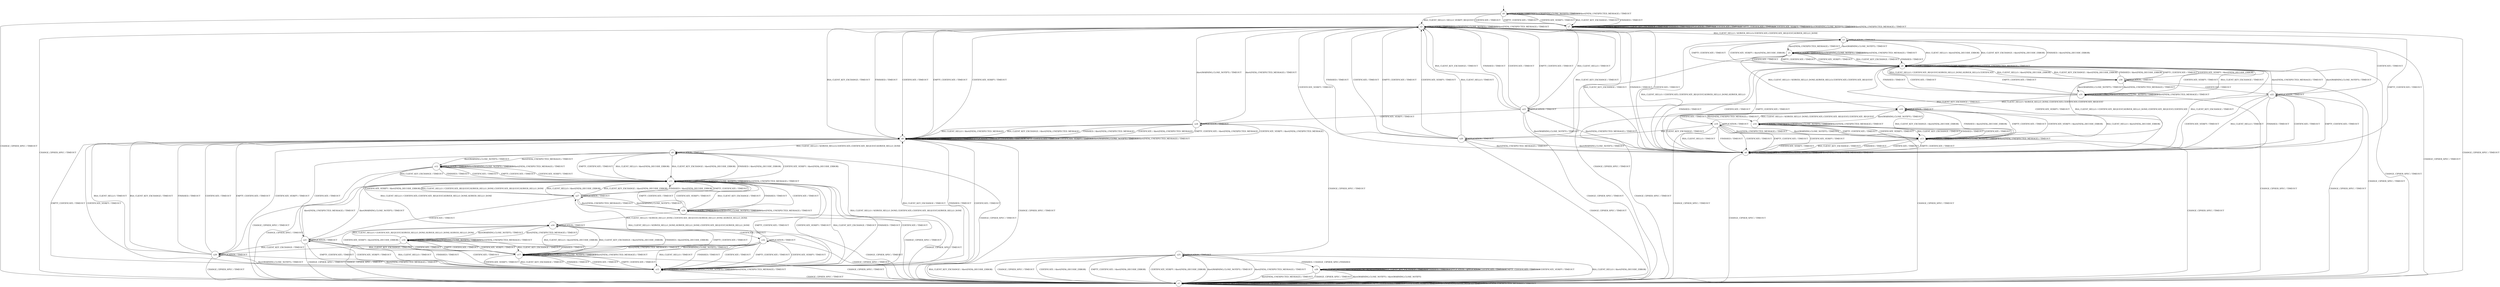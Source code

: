 digraph g {
__start0 [label="" shape="none"];

	s0 [shape="circle" label="s0"];
	s1 [shape="circle" label="s1"];
	s2 [shape="circle" label="s2"];
	s3 [shape="circle" label="s3"];
	s4 [shape="circle" label="s4"];
	s5 [shape="circle" label="s5"];
	s6 [shape="circle" label="s6"];
	s7 [shape="circle" label="s7"];
	s8 [shape="circle" label="s8"];
	s9 [shape="circle" label="s9"];
	s10 [shape="circle" label="s10"];
	s11 [shape="circle" label="s11"];
	s12 [shape="circle" label="s12"];
	s13 [shape="circle" label="s13"];
	s14 [shape="circle" label="s14"];
	s15 [shape="circle" label="s15"];
	s16 [shape="circle" label="s16"];
	s17 [shape="circle" label="s17"];
	s18 [shape="circle" label="s18"];
	s19 [shape="circle" label="s19"];
	s20 [shape="circle" label="s20"];
	s21 [shape="circle" label="s21"];
	s22 [shape="circle" label="s22"];
	s23 [shape="circle" label="s23"];
	s24 [shape="circle" label="s24"];
	s25 [shape="circle" label="s25"];
	s26 [shape="circle" label="s26"];
	s27 [shape="circle" label="s27"];
	s28 [shape="circle" label="s28"];
	s29 [shape="circle" label="s29"];
	s30 [shape="circle" label="s30"];
	s31 [shape="circle" label="s31"];
	s32 [shape="circle" label="s32"];
	s0 -> s2 [label="RSA_CLIENT_HELLO / HELLO_VERIFY_REQUEST"];
	s0 -> s7 [label="RSA_CLIENT_KEY_EXCHANGE / TIMEOUT"];
	s0 -> s1 [label="CHANGE_CIPHER_SPEC / TIMEOUT"];
	s0 -> s7 [label="FINISHED / TIMEOUT"];
	s0 -> s0 [label="APPLICATION / TIMEOUT"];
	s0 -> s7 [label="CERTIFICATE / TIMEOUT"];
	s0 -> s7 [label="EMPTY_CERTIFICATE / TIMEOUT"];
	s0 -> s7 [label="CERTIFICATE_VERIFY / TIMEOUT"];
	s0 -> s0 [label="Alert(WARNING,CLOSE_NOTIFY) / TIMEOUT"];
	s0 -> s0 [label="Alert(FATAL,UNEXPECTED_MESSAGE) / TIMEOUT"];
	s1 -> s1 [label="RSA_CLIENT_HELLO / TIMEOUT"];
	s1 -> s1 [label="RSA_CLIENT_KEY_EXCHANGE / TIMEOUT"];
	s1 -> s1 [label="CHANGE_CIPHER_SPEC / TIMEOUT"];
	s1 -> s1 [label="FINISHED / TIMEOUT"];
	s1 -> s1 [label="APPLICATION / TIMEOUT"];
	s1 -> s1 [label="CERTIFICATE / TIMEOUT"];
	s1 -> s1 [label="EMPTY_CERTIFICATE / TIMEOUT"];
	s1 -> s1 [label="CERTIFICATE_VERIFY / TIMEOUT"];
	s1 -> s1 [label="Alert(WARNING,CLOSE_NOTIFY) / TIMEOUT"];
	s1 -> s1 [label="Alert(FATAL,UNEXPECTED_MESSAGE) / TIMEOUT"];
	s2 -> s3 [label="RSA_CLIENT_HELLO / SERVER_HELLO,CERTIFICATE,CERTIFICATE_REQUEST,SERVER_HELLO_DONE"];
	s2 -> s8 [label="RSA_CLIENT_KEY_EXCHANGE / TIMEOUT"];
	s2 -> s1 [label="CHANGE_CIPHER_SPEC / TIMEOUT"];
	s2 -> s8 [label="FINISHED / TIMEOUT"];
	s2 -> s2 [label="APPLICATION / TIMEOUT"];
	s2 -> s8 [label="CERTIFICATE / TIMEOUT"];
	s2 -> s8 [label="EMPTY_CERTIFICATE / TIMEOUT"];
	s2 -> s8 [label="CERTIFICATE_VERIFY / TIMEOUT"];
	s2 -> s2 [label="Alert(WARNING,CLOSE_NOTIFY) / TIMEOUT"];
	s2 -> s2 [label="Alert(FATAL,UNEXPECTED_MESSAGE) / TIMEOUT"];
	s3 -> s4 [label="RSA_CLIENT_HELLO / Alert(FATAL,DECODE_ERROR)"];
	s3 -> s4 [label="RSA_CLIENT_KEY_EXCHANGE / Alert(FATAL,DECODE_ERROR)"];
	s3 -> s1 [label="CHANGE_CIPHER_SPEC / TIMEOUT"];
	s3 -> s4 [label="FINISHED / Alert(FATAL,DECODE_ERROR)"];
	s3 -> s3 [label="APPLICATION / TIMEOUT"];
	s3 -> s22 [label="CERTIFICATE / TIMEOUT"];
	s3 -> s4 [label="EMPTY_CERTIFICATE / TIMEOUT"];
	s3 -> s4 [label="CERTIFICATE_VERIFY / Alert(FATAL,DECODE_ERROR)"];
	s3 -> s5 [label="Alert(WARNING,CLOSE_NOTIFY) / TIMEOUT"];
	s3 -> s5 [label="Alert(FATAL,UNEXPECTED_MESSAGE) / TIMEOUT"];
	s4 -> s30 [label="RSA_CLIENT_HELLO / CERTIFICATE_REQUEST,SERVER_HELLO_DONE,SERVER_HELLO,CERTIFICATE"];
	s4 -> s6 [label="RSA_CLIENT_KEY_EXCHANGE / TIMEOUT"];
	s4 -> s1 [label="CHANGE_CIPHER_SPEC / TIMEOUT"];
	s4 -> s6 [label="FINISHED / TIMEOUT"];
	s4 -> s4 [label="APPLICATION / TIMEOUT"];
	s4 -> s6 [label="CERTIFICATE / TIMEOUT"];
	s4 -> s6 [label="EMPTY_CERTIFICATE / TIMEOUT"];
	s4 -> s6 [label="CERTIFICATE_VERIFY / TIMEOUT"];
	s4 -> s4 [label="Alert(WARNING,CLOSE_NOTIFY) / TIMEOUT"];
	s4 -> s4 [label="Alert(FATAL,UNEXPECTED_MESSAGE) / TIMEOUT"];
	s5 -> s10 [label="RSA_CLIENT_HELLO / SERVER_HELLO_DONE,SERVER_HELLO,CERTIFICATE,CERTIFICATE_REQUEST"];
	s5 -> s4 [label="RSA_CLIENT_KEY_EXCHANGE / TIMEOUT"];
	s5 -> s1 [label="CHANGE_CIPHER_SPEC / TIMEOUT"];
	s5 -> s4 [label="FINISHED / TIMEOUT"];
	s5 -> s5 [label="APPLICATION / TIMEOUT"];
	s5 -> s4 [label="CERTIFICATE / TIMEOUT"];
	s5 -> s4 [label="EMPTY_CERTIFICATE / TIMEOUT"];
	s5 -> s4 [label="CERTIFICATE_VERIFY / TIMEOUT"];
	s5 -> s5 [label="Alert(WARNING,CLOSE_NOTIFY) / TIMEOUT"];
	s5 -> s5 [label="Alert(FATAL,UNEXPECTED_MESSAGE) / TIMEOUT"];
	s6 -> s3 [label="RSA_CLIENT_HELLO / CERTIFICATE,CERTIFICATE_REQUEST,SERVER_HELLO_DONE,SERVER_HELLO"];
	s6 -> s2 [label="RSA_CLIENT_KEY_EXCHANGE / TIMEOUT"];
	s6 -> s1 [label="CHANGE_CIPHER_SPEC / TIMEOUT"];
	s6 -> s2 [label="FINISHED / TIMEOUT"];
	s6 -> s6 [label="APPLICATION / TIMEOUT"];
	s6 -> s2 [label="CERTIFICATE / TIMEOUT"];
	s6 -> s2 [label="EMPTY_CERTIFICATE / TIMEOUT"];
	s6 -> s2 [label="CERTIFICATE_VERIFY / TIMEOUT"];
	s6 -> s6 [label="Alert(WARNING,CLOSE_NOTIFY) / TIMEOUT"];
	s6 -> s6 [label="Alert(FATAL,UNEXPECTED_MESSAGE) / TIMEOUT"];
	s7 -> s7 [label="RSA_CLIENT_HELLO / HELLO_VERIFY_REQUEST"];
	s7 -> s7 [label="RSA_CLIENT_KEY_EXCHANGE / TIMEOUT"];
	s7 -> s1 [label="CHANGE_CIPHER_SPEC / TIMEOUT"];
	s7 -> s7 [label="FINISHED / TIMEOUT"];
	s7 -> s7 [label="APPLICATION / TIMEOUT"];
	s7 -> s7 [label="CERTIFICATE / TIMEOUT"];
	s7 -> s7 [label="EMPTY_CERTIFICATE / TIMEOUT"];
	s7 -> s7 [label="CERTIFICATE_VERIFY / TIMEOUT"];
	s7 -> s7 [label="Alert(WARNING,CLOSE_NOTIFY) / TIMEOUT"];
	s7 -> s7 [label="Alert(FATAL,UNEXPECTED_MESSAGE) / TIMEOUT"];
	s8 -> s9 [label="RSA_CLIENT_HELLO / SERVER_HELLO,CERTIFICATE,CERTIFICATE_REQUEST,SERVER_HELLO_DONE"];
	s8 -> s8 [label="RSA_CLIENT_KEY_EXCHANGE / TIMEOUT"];
	s8 -> s1 [label="CHANGE_CIPHER_SPEC / TIMEOUT"];
	s8 -> s8 [label="FINISHED / TIMEOUT"];
	s8 -> s8 [label="APPLICATION / TIMEOUT"];
	s8 -> s8 [label="CERTIFICATE / TIMEOUT"];
	s8 -> s8 [label="EMPTY_CERTIFICATE / TIMEOUT"];
	s8 -> s8 [label="CERTIFICATE_VERIFY / TIMEOUT"];
	s8 -> s8 [label="Alert(WARNING,CLOSE_NOTIFY) / TIMEOUT"];
	s8 -> s8 [label="Alert(FATAL,UNEXPECTED_MESSAGE) / TIMEOUT"];
	s9 -> s11 [label="RSA_CLIENT_HELLO / Alert(FATAL,DECODE_ERROR)"];
	s9 -> s11 [label="RSA_CLIENT_KEY_EXCHANGE / Alert(FATAL,DECODE_ERROR)"];
	s9 -> s1 [label="CHANGE_CIPHER_SPEC / TIMEOUT"];
	s9 -> s11 [label="FINISHED / Alert(FATAL,DECODE_ERROR)"];
	s9 -> s9 [label="APPLICATION / TIMEOUT"];
	s9 -> s21 [label="CERTIFICATE / TIMEOUT"];
	s9 -> s11 [label="EMPTY_CERTIFICATE / TIMEOUT"];
	s9 -> s11 [label="CERTIFICATE_VERIFY / Alert(FATAL,DECODE_ERROR)"];
	s9 -> s12 [label="Alert(WARNING,CLOSE_NOTIFY) / TIMEOUT"];
	s9 -> s12 [label="Alert(FATAL,UNEXPECTED_MESSAGE) / TIMEOUT"];
	s10 -> s13 [label="RSA_CLIENT_HELLO / Alert(FATAL,DECODE_ERROR)"];
	s10 -> s13 [label="RSA_CLIENT_KEY_EXCHANGE / Alert(FATAL,DECODE_ERROR)"];
	s10 -> s1 [label="CHANGE_CIPHER_SPEC / TIMEOUT"];
	s10 -> s13 [label="FINISHED / Alert(FATAL,DECODE_ERROR)"];
	s10 -> s10 [label="APPLICATION / TIMEOUT"];
	s10 -> s19 [label="CERTIFICATE / TIMEOUT"];
	s10 -> s13 [label="EMPTY_CERTIFICATE / TIMEOUT"];
	s10 -> s13 [label="CERTIFICATE_VERIFY / Alert(FATAL,DECODE_ERROR)"];
	s10 -> s14 [label="Alert(WARNING,CLOSE_NOTIFY) / TIMEOUT"];
	s10 -> s14 [label="Alert(FATAL,UNEXPECTED_MESSAGE) / TIMEOUT"];
	s11 -> s27 [label="RSA_CLIENT_HELLO / CERTIFICATE_REQUEST,SERVER_HELLO_DONE,CERTIFICATE_REQUEST,SERVER_HELLO_DONE"];
	s11 -> s15 [label="RSA_CLIENT_KEY_EXCHANGE / TIMEOUT"];
	s11 -> s1 [label="CHANGE_CIPHER_SPEC / TIMEOUT"];
	s11 -> s15 [label="FINISHED / TIMEOUT"];
	s11 -> s11 [label="APPLICATION / TIMEOUT"];
	s11 -> s15 [label="CERTIFICATE / TIMEOUT"];
	s11 -> s15 [label="EMPTY_CERTIFICATE / TIMEOUT"];
	s11 -> s15 [label="CERTIFICATE_VERIFY / TIMEOUT"];
	s11 -> s11 [label="Alert(WARNING,CLOSE_NOTIFY) / TIMEOUT"];
	s11 -> s11 [label="Alert(FATAL,UNEXPECTED_MESSAGE) / TIMEOUT"];
	s12 -> s16 [label="RSA_CLIENT_HELLO / CERTIFICATE,CERTIFICATE_REQUEST,SERVER_HELLO_DONE,SERVER_HELLO_DONE"];
	s12 -> s11 [label="RSA_CLIENT_KEY_EXCHANGE / TIMEOUT"];
	s12 -> s1 [label="CHANGE_CIPHER_SPEC / TIMEOUT"];
	s12 -> s11 [label="FINISHED / TIMEOUT"];
	s12 -> s12 [label="APPLICATION / TIMEOUT"];
	s12 -> s11 [label="CERTIFICATE / TIMEOUT"];
	s12 -> s11 [label="EMPTY_CERTIFICATE / TIMEOUT"];
	s12 -> s11 [label="CERTIFICATE_VERIFY / TIMEOUT"];
	s12 -> s12 [label="Alert(WARNING,CLOSE_NOTIFY) / TIMEOUT"];
	s12 -> s12 [label="Alert(FATAL,UNEXPECTED_MESSAGE) / TIMEOUT"];
	s13 -> s30 [label="RSA_CLIENT_HELLO / CERTIFICATE_REQUEST,SERVER_HELLO_DONE,CERTIFICATE_REQUEST,CERTIFICATE"];
	s13 -> s6 [label="RSA_CLIENT_KEY_EXCHANGE / TIMEOUT"];
	s13 -> s1 [label="CHANGE_CIPHER_SPEC / TIMEOUT"];
	s13 -> s6 [label="FINISHED / TIMEOUT"];
	s13 -> s13 [label="APPLICATION / TIMEOUT"];
	s13 -> s6 [label="CERTIFICATE / TIMEOUT"];
	s13 -> s6 [label="EMPTY_CERTIFICATE / TIMEOUT"];
	s13 -> s6 [label="CERTIFICATE_VERIFY / TIMEOUT"];
	s13 -> s13 [label="Alert(WARNING,CLOSE_NOTIFY) / TIMEOUT"];
	s13 -> s13 [label="Alert(FATAL,UNEXPECTED_MESSAGE) / TIMEOUT"];
	s14 -> s10 [label="RSA_CLIENT_HELLO / SERVER_HELLO_DONE,CERTIFICATE,CERTIFICATE_REQUEST,CERTIFICATE_REQUEST"];
	s14 -> s13 [label="RSA_CLIENT_KEY_EXCHANGE / TIMEOUT"];
	s14 -> s1 [label="CHANGE_CIPHER_SPEC / TIMEOUT"];
	s14 -> s13 [label="FINISHED / TIMEOUT"];
	s14 -> s14 [label="APPLICATION / TIMEOUT"];
	s14 -> s13 [label="CERTIFICATE / TIMEOUT"];
	s14 -> s13 [label="EMPTY_CERTIFICATE / TIMEOUT"];
	s14 -> s13 [label="CERTIFICATE_VERIFY / TIMEOUT"];
	s14 -> s14 [label="Alert(WARNING,CLOSE_NOTIFY) / TIMEOUT"];
	s14 -> s14 [label="Alert(FATAL,UNEXPECTED_MESSAGE) / TIMEOUT"];
	s15 -> s9 [label="RSA_CLIENT_HELLO / SERVER_HELLO_DONE,CERTIFICATE,CERTIFICATE_REQUEST,SERVER_HELLO_DONE"];
	s15 -> s8 [label="RSA_CLIENT_KEY_EXCHANGE / TIMEOUT"];
	s15 -> s1 [label="CHANGE_CIPHER_SPEC / TIMEOUT"];
	s15 -> s8 [label="FINISHED / TIMEOUT"];
	s15 -> s15 [label="APPLICATION / TIMEOUT"];
	s15 -> s8 [label="CERTIFICATE / TIMEOUT"];
	s15 -> s8 [label="EMPTY_CERTIFICATE / TIMEOUT"];
	s15 -> s8 [label="CERTIFICATE_VERIFY / TIMEOUT"];
	s15 -> s15 [label="Alert(WARNING,CLOSE_NOTIFY) / TIMEOUT"];
	s15 -> s15 [label="Alert(FATAL,UNEXPECTED_MESSAGE) / TIMEOUT"];
	s16 -> s17 [label="RSA_CLIENT_HELLO / Alert(FATAL,DECODE_ERROR)"];
	s16 -> s17 [label="RSA_CLIENT_KEY_EXCHANGE / Alert(FATAL,DECODE_ERROR)"];
	s16 -> s1 [label="CHANGE_CIPHER_SPEC / TIMEOUT"];
	s16 -> s17 [label="FINISHED / Alert(FATAL,DECODE_ERROR)"];
	s16 -> s16 [label="APPLICATION / TIMEOUT"];
	s16 -> s32 [label="CERTIFICATE / TIMEOUT"];
	s16 -> s17 [label="EMPTY_CERTIFICATE / TIMEOUT"];
	s16 -> s17 [label="CERTIFICATE_VERIFY / Alert(FATAL,DECODE_ERROR)"];
	s16 -> s18 [label="Alert(WARNING,CLOSE_NOTIFY) / TIMEOUT"];
	s16 -> s18 [label="Alert(FATAL,UNEXPECTED_MESSAGE) / TIMEOUT"];
	s17 -> s27 [label="RSA_CLIENT_HELLO / SERVER_HELLO_DONE,SERVER_HELLO_DONE,CERTIFICATE_REQUEST,SERVER_HELLO_DONE"];
	s17 -> s15 [label="RSA_CLIENT_KEY_EXCHANGE / TIMEOUT"];
	s17 -> s1 [label="CHANGE_CIPHER_SPEC / TIMEOUT"];
	s17 -> s15 [label="FINISHED / TIMEOUT"];
	s17 -> s17 [label="APPLICATION / TIMEOUT"];
	s17 -> s15 [label="CERTIFICATE / TIMEOUT"];
	s17 -> s15 [label="EMPTY_CERTIFICATE / TIMEOUT"];
	s17 -> s15 [label="CERTIFICATE_VERIFY / TIMEOUT"];
	s17 -> s17 [label="Alert(WARNING,CLOSE_NOTIFY) / TIMEOUT"];
	s17 -> s17 [label="Alert(FATAL,UNEXPECTED_MESSAGE) / TIMEOUT"];
	s18 -> s16 [label="RSA_CLIENT_HELLO / CERTIFICATE_REQUEST,SERVER_HELLO_DONE,SERVER_HELLO_DONE,SERVER_HELLO_DONE"];
	s18 -> s17 [label="RSA_CLIENT_KEY_EXCHANGE / TIMEOUT"];
	s18 -> s1 [label="CHANGE_CIPHER_SPEC / TIMEOUT"];
	s18 -> s17 [label="FINISHED / TIMEOUT"];
	s18 -> s18 [label="APPLICATION / TIMEOUT"];
	s18 -> s17 [label="CERTIFICATE / TIMEOUT"];
	s18 -> s17 [label="EMPTY_CERTIFICATE / TIMEOUT"];
	s18 -> s17 [label="CERTIFICATE_VERIFY / TIMEOUT"];
	s18 -> s18 [label="Alert(WARNING,CLOSE_NOTIFY) / TIMEOUT"];
	s18 -> s18 [label="Alert(FATAL,UNEXPECTED_MESSAGE) / TIMEOUT"];
	s19 -> s6 [label="RSA_CLIENT_HELLO / TIMEOUT"];
	s19 -> s20 [label="RSA_CLIENT_KEY_EXCHANGE / TIMEOUT"];
	s19 -> s1 [label="CHANGE_CIPHER_SPEC / TIMEOUT"];
	s19 -> s6 [label="FINISHED / TIMEOUT"];
	s19 -> s19 [label="APPLICATION / TIMEOUT"];
	s19 -> s6 [label="CERTIFICATE / TIMEOUT"];
	s19 -> s6 [label="EMPTY_CERTIFICATE / TIMEOUT"];
	s19 -> s6 [label="CERTIFICATE_VERIFY / TIMEOUT"];
	s19 -> s13 [label="Alert(WARNING,CLOSE_NOTIFY) / TIMEOUT"];
	s19 -> s13 [label="Alert(FATAL,UNEXPECTED_MESSAGE) / TIMEOUT"];
	s20 -> s2 [label="RSA_CLIENT_HELLO / TIMEOUT"];
	s20 -> s2 [label="RSA_CLIENT_KEY_EXCHANGE / TIMEOUT"];
	s20 -> s1 [label="CHANGE_CIPHER_SPEC / TIMEOUT"];
	s20 -> s2 [label="FINISHED / TIMEOUT"];
	s20 -> s20 [label="APPLICATION / TIMEOUT"];
	s20 -> s2 [label="CERTIFICATE / TIMEOUT"];
	s20 -> s2 [label="EMPTY_CERTIFICATE / TIMEOUT"];
	s20 -> s2 [label="CERTIFICATE_VERIFY / TIMEOUT"];
	s20 -> s6 [label="Alert(WARNING,CLOSE_NOTIFY) / TIMEOUT"];
	s20 -> s6 [label="Alert(FATAL,UNEXPECTED_MESSAGE) / TIMEOUT"];
	s21 -> s15 [label="RSA_CLIENT_HELLO / TIMEOUT"];
	s21 -> s29 [label="RSA_CLIENT_KEY_EXCHANGE / TIMEOUT"];
	s21 -> s1 [label="CHANGE_CIPHER_SPEC / TIMEOUT"];
	s21 -> s15 [label="FINISHED / TIMEOUT"];
	s21 -> s21 [label="APPLICATION / TIMEOUT"];
	s21 -> s15 [label="CERTIFICATE / TIMEOUT"];
	s21 -> s15 [label="EMPTY_CERTIFICATE / TIMEOUT"];
	s21 -> s15 [label="CERTIFICATE_VERIFY / TIMEOUT"];
	s21 -> s11 [label="Alert(WARNING,CLOSE_NOTIFY) / TIMEOUT"];
	s21 -> s11 [label="Alert(FATAL,UNEXPECTED_MESSAGE) / TIMEOUT"];
	s22 -> s6 [label="RSA_CLIENT_HELLO / TIMEOUT"];
	s22 -> s23 [label="RSA_CLIENT_KEY_EXCHANGE / TIMEOUT"];
	s22 -> s1 [label="CHANGE_CIPHER_SPEC / TIMEOUT"];
	s22 -> s6 [label="FINISHED / TIMEOUT"];
	s22 -> s22 [label="APPLICATION / TIMEOUT"];
	s22 -> s6 [label="CERTIFICATE / TIMEOUT"];
	s22 -> s6 [label="EMPTY_CERTIFICATE / TIMEOUT"];
	s22 -> s6 [label="CERTIFICATE_VERIFY / TIMEOUT"];
	s22 -> s4 [label="Alert(WARNING,CLOSE_NOTIFY) / TIMEOUT"];
	s22 -> s4 [label="Alert(FATAL,UNEXPECTED_MESSAGE) / TIMEOUT"];
	s23 -> s2 [label="RSA_CLIENT_HELLO / TIMEOUT"];
	s23 -> s2 [label="RSA_CLIENT_KEY_EXCHANGE / TIMEOUT"];
	s23 -> s1 [label="CHANGE_CIPHER_SPEC / TIMEOUT"];
	s23 -> s2 [label="FINISHED / TIMEOUT"];
	s23 -> s23 [label="APPLICATION / TIMEOUT"];
	s23 -> s2 [label="CERTIFICATE / TIMEOUT"];
	s23 -> s2 [label="EMPTY_CERTIFICATE / TIMEOUT"];
	s23 -> s24 [label="CERTIFICATE_VERIFY / TIMEOUT"];
	s23 -> s6 [label="Alert(WARNING,CLOSE_NOTIFY) / TIMEOUT"];
	s23 -> s6 [label="Alert(FATAL,UNEXPECTED_MESSAGE) / TIMEOUT"];
	s24 -> s8 [label="RSA_CLIENT_HELLO / Alert(FATAL,UNEXPECTED_MESSAGE)"];
	s24 -> s8 [label="RSA_CLIENT_KEY_EXCHANGE / Alert(FATAL,UNEXPECTED_MESSAGE)"];
	s24 -> s25 [label="CHANGE_CIPHER_SPEC / TIMEOUT"];
	s24 -> s8 [label="FINISHED / Alert(FATAL,UNEXPECTED_MESSAGE)"];
	s24 -> s24 [label="APPLICATION / TIMEOUT"];
	s24 -> s8 [label="CERTIFICATE / Alert(FATAL,UNEXPECTED_MESSAGE)"];
	s24 -> s8 [label="EMPTY_CERTIFICATE / Alert(FATAL,UNEXPECTED_MESSAGE)"];
	s24 -> s8 [label="CERTIFICATE_VERIFY / Alert(FATAL,UNEXPECTED_MESSAGE)"];
	s24 -> s2 [label="Alert(WARNING,CLOSE_NOTIFY) / TIMEOUT"];
	s24 -> s2 [label="Alert(FATAL,UNEXPECTED_MESSAGE) / TIMEOUT"];
	s25 -> s1 [label="RSA_CLIENT_HELLO / Alert(FATAL,DECODE_ERROR)"];
	s25 -> s1 [label="RSA_CLIENT_KEY_EXCHANGE / Alert(FATAL,DECODE_ERROR)"];
	s25 -> s1 [label="CHANGE_CIPHER_SPEC / TIMEOUT"];
	s25 -> s26 [label="FINISHED / CHANGE_CIPHER_SPEC,FINISHED"];
	s25 -> s25 [label="APPLICATION / TIMEOUT"];
	s25 -> s1 [label="CERTIFICATE / Alert(FATAL,DECODE_ERROR)"];
	s25 -> s1 [label="EMPTY_CERTIFICATE / Alert(FATAL,DECODE_ERROR)"];
	s25 -> s1 [label="CERTIFICATE_VERIFY / Alert(FATAL,DECODE_ERROR)"];
	s25 -> s1 [label="Alert(WARNING,CLOSE_NOTIFY) / TIMEOUT"];
	s25 -> s1 [label="Alert(FATAL,UNEXPECTED_MESSAGE) / TIMEOUT"];
	s26 -> s26 [label="RSA_CLIENT_HELLO / Alert(WARNING,NO_RENEGOTIATION)"];
	s26 -> s26 [label="RSA_CLIENT_KEY_EXCHANGE / TIMEOUT"];
	s26 -> s1 [label="CHANGE_CIPHER_SPEC / TIMEOUT"];
	s26 -> s26 [label="FINISHED / TIMEOUT"];
	s26 -> s26 [label="APPLICATION / APPLICATION"];
	s26 -> s26 [label="CERTIFICATE / TIMEOUT"];
	s26 -> s26 [label="EMPTY_CERTIFICATE / TIMEOUT"];
	s26 -> s26 [label="CERTIFICATE_VERIFY / TIMEOUT"];
	s26 -> s1 [label="Alert(WARNING,CLOSE_NOTIFY) / Alert(WARNING,CLOSE_NOTIFY)"];
	s26 -> s1 [label="Alert(FATAL,UNEXPECTED_MESSAGE) / TIMEOUT"];
	s27 -> s11 [label="RSA_CLIENT_HELLO / Alert(FATAL,DECODE_ERROR)"];
	s27 -> s11 [label="RSA_CLIENT_KEY_EXCHANGE / Alert(FATAL,DECODE_ERROR)"];
	s27 -> s1 [label="CHANGE_CIPHER_SPEC / TIMEOUT"];
	s27 -> s11 [label="FINISHED / Alert(FATAL,DECODE_ERROR)"];
	s27 -> s27 [label="APPLICATION / TIMEOUT"];
	s27 -> s21 [label="CERTIFICATE / TIMEOUT"];
	s27 -> s11 [label="EMPTY_CERTIFICATE / TIMEOUT"];
	s27 -> s11 [label="CERTIFICATE_VERIFY / Alert(FATAL,DECODE_ERROR)"];
	s27 -> s28 [label="Alert(WARNING,CLOSE_NOTIFY) / TIMEOUT"];
	s27 -> s28 [label="Alert(FATAL,UNEXPECTED_MESSAGE) / TIMEOUT"];
	s28 -> s16 [label="RSA_CLIENT_HELLO / SERVER_HELLO_DONE,CERTIFICATE_REQUEST,SERVER_HELLO_DONE,SERVER_HELLO_DONE"];
	s28 -> s11 [label="RSA_CLIENT_KEY_EXCHANGE / TIMEOUT"];
	s28 -> s1 [label="CHANGE_CIPHER_SPEC / TIMEOUT"];
	s28 -> s11 [label="FINISHED / TIMEOUT"];
	s28 -> s28 [label="APPLICATION / TIMEOUT"];
	s28 -> s11 [label="CERTIFICATE / TIMEOUT"];
	s28 -> s11 [label="EMPTY_CERTIFICATE / TIMEOUT"];
	s28 -> s11 [label="CERTIFICATE_VERIFY / TIMEOUT"];
	s28 -> s28 [label="Alert(WARNING,CLOSE_NOTIFY) / TIMEOUT"];
	s28 -> s28 [label="Alert(FATAL,UNEXPECTED_MESSAGE) / TIMEOUT"];
	s29 -> s8 [label="RSA_CLIENT_HELLO / TIMEOUT"];
	s29 -> s8 [label="RSA_CLIENT_KEY_EXCHANGE / TIMEOUT"];
	s29 -> s1 [label="CHANGE_CIPHER_SPEC / TIMEOUT"];
	s29 -> s8 [label="FINISHED / TIMEOUT"];
	s29 -> s29 [label="APPLICATION / TIMEOUT"];
	s29 -> s8 [label="CERTIFICATE / TIMEOUT"];
	s29 -> s8 [label="EMPTY_CERTIFICATE / TIMEOUT"];
	s29 -> s8 [label="CERTIFICATE_VERIFY / TIMEOUT"];
	s29 -> s15 [label="Alert(WARNING,CLOSE_NOTIFY) / TIMEOUT"];
	s29 -> s15 [label="Alert(FATAL,UNEXPECTED_MESSAGE) / TIMEOUT"];
	s30 -> s4 [label="RSA_CLIENT_HELLO / Alert(FATAL,DECODE_ERROR)"];
	s30 -> s4 [label="RSA_CLIENT_KEY_EXCHANGE / Alert(FATAL,DECODE_ERROR)"];
	s30 -> s1 [label="CHANGE_CIPHER_SPEC / TIMEOUT"];
	s30 -> s4 [label="FINISHED / Alert(FATAL,DECODE_ERROR)"];
	s30 -> s30 [label="APPLICATION / TIMEOUT"];
	s30 -> s22 [label="CERTIFICATE / TIMEOUT"];
	s30 -> s4 [label="EMPTY_CERTIFICATE / TIMEOUT"];
	s30 -> s4 [label="CERTIFICATE_VERIFY / Alert(FATAL,DECODE_ERROR)"];
	s30 -> s31 [label="Alert(WARNING,CLOSE_NOTIFY) / TIMEOUT"];
	s30 -> s31 [label="Alert(FATAL,UNEXPECTED_MESSAGE) / TIMEOUT"];
	s31 -> s10 [label="RSA_CLIENT_HELLO / SERVER_HELLO_DONE,CERTIFICATE,CERTIFICATE,CERTIFICATE_REQUEST"];
	s31 -> s4 [label="RSA_CLIENT_KEY_EXCHANGE / TIMEOUT"];
	s31 -> s1 [label="CHANGE_CIPHER_SPEC / TIMEOUT"];
	s31 -> s4 [label="FINISHED / TIMEOUT"];
	s31 -> s31 [label="APPLICATION / TIMEOUT"];
	s31 -> s4 [label="CERTIFICATE / TIMEOUT"];
	s31 -> s4 [label="EMPTY_CERTIFICATE / TIMEOUT"];
	s31 -> s4 [label="CERTIFICATE_VERIFY / TIMEOUT"];
	s31 -> s31 [label="Alert(WARNING,CLOSE_NOTIFY) / TIMEOUT"];
	s31 -> s31 [label="Alert(FATAL,UNEXPECTED_MESSAGE) / TIMEOUT"];
	s32 -> s15 [label="RSA_CLIENT_HELLO / TIMEOUT"];
	s32 -> s29 [label="RSA_CLIENT_KEY_EXCHANGE / TIMEOUT"];
	s32 -> s1 [label="CHANGE_CIPHER_SPEC / TIMEOUT"];
	s32 -> s15 [label="FINISHED / TIMEOUT"];
	s32 -> s32 [label="APPLICATION / TIMEOUT"];
	s32 -> s15 [label="CERTIFICATE / TIMEOUT"];
	s32 -> s15 [label="EMPTY_CERTIFICATE / TIMEOUT"];
	s32 -> s15 [label="CERTIFICATE_VERIFY / TIMEOUT"];
	s32 -> s17 [label="Alert(WARNING,CLOSE_NOTIFY) / TIMEOUT"];
	s32 -> s17 [label="Alert(FATAL,UNEXPECTED_MESSAGE) / TIMEOUT"];

__start0 -> s0;
}
